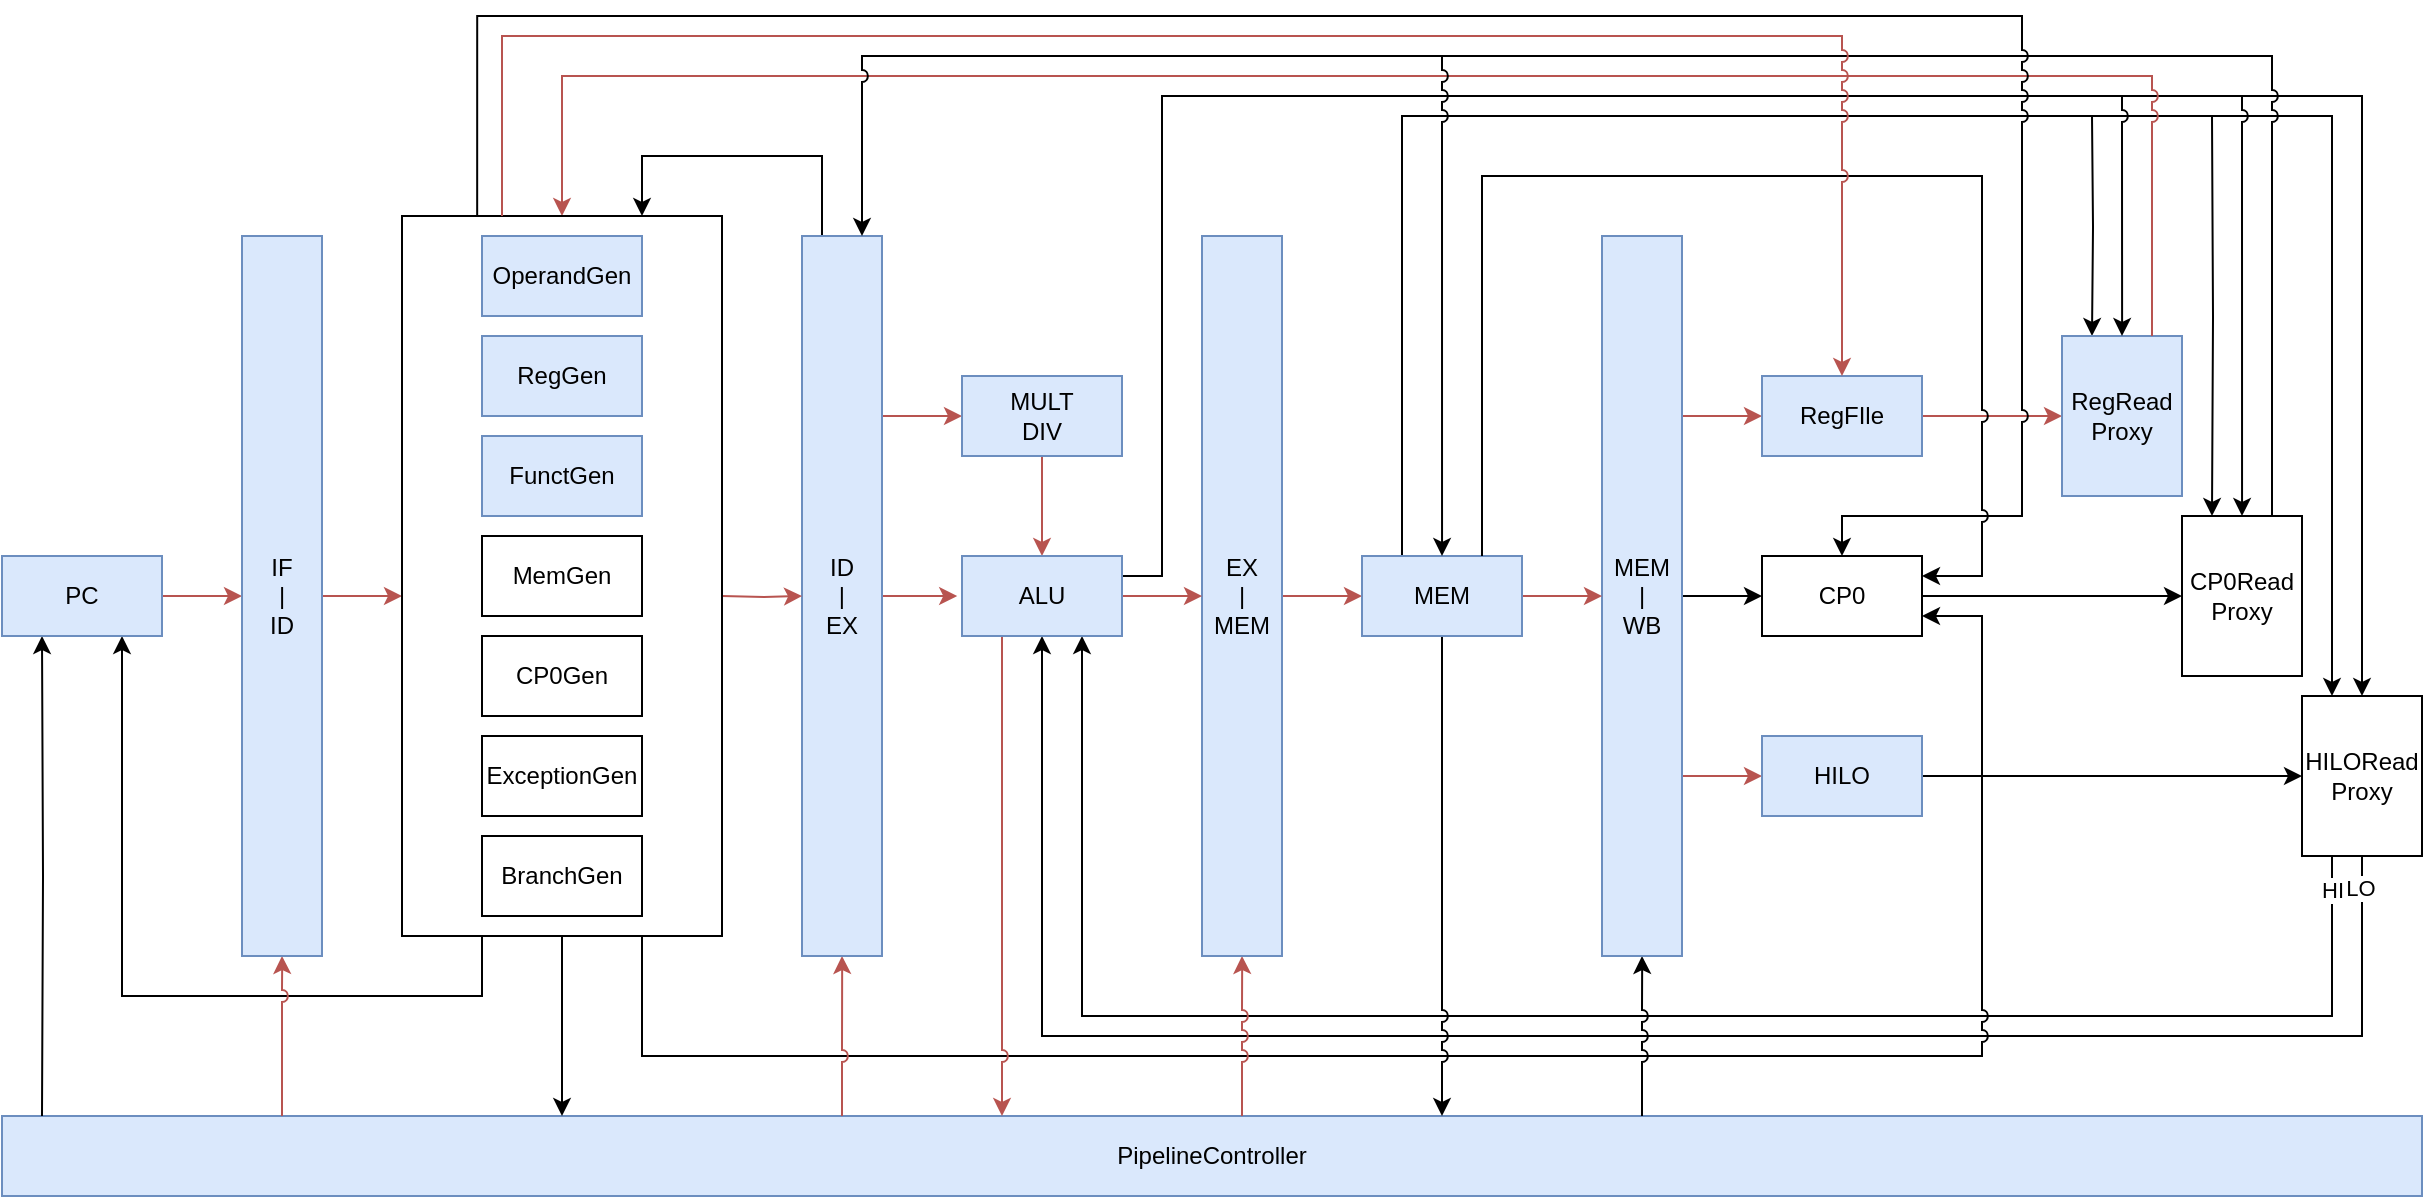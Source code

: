 <mxfile version="14.4.3" type="github">
  <diagram id="Vwi1EXBxK2TPIhp4Lb0i" name="Page-1">
    <mxGraphModel dx="884" dy="743" grid="1" gridSize="10" guides="1" tooltips="1" connect="1" arrows="1" fold="1" page="1" pageScale="1" pageWidth="1654" pageHeight="1169" math="0" shadow="0">
      <root>
        <mxCell id="0" />
        <mxCell id="1" parent="0" />
        <mxCell id="HVTnf8Vjbv1rIwPG2XYA-1" value="" style="endArrow=none;html=1;" parent="1" edge="1">
          <mxGeometry width="50" height="50" relative="1" as="geometry">
            <mxPoint x="1340" y="210" as="sourcePoint" />
            <mxPoint x="1400" y="210" as="targetPoint" />
          </mxGeometry>
        </mxCell>
        <mxCell id="HVTnf8Vjbv1rIwPG2XYA-2" value="" style="endArrow=none;html=1;" parent="1" edge="1">
          <mxGeometry width="50" height="50" relative="1" as="geometry">
            <mxPoint x="1325" y="220" as="sourcePoint" />
            <mxPoint x="1385" y="220" as="targetPoint" />
          </mxGeometry>
        </mxCell>
        <mxCell id="HVTnf8Vjbv1rIwPG2XYA-3" value="" style="endArrow=none;html=1;exitX=1;exitY=0.25;exitDx=0;exitDy=0;jumpStyle=arc;rounded=0;" parent="1" source="HVTnf8Vjbv1rIwPG2XYA-39" edge="1">
          <mxGeometry width="50" height="50" relative="1" as="geometry">
            <mxPoint x="840" y="320" as="sourcePoint" />
            <mxPoint x="1341.333" y="210" as="targetPoint" />
            <Array as="points">
              <mxPoint x="860" y="450" />
              <mxPoint x="860" y="210" />
            </Array>
          </mxGeometry>
        </mxCell>
        <mxCell id="HVTnf8Vjbv1rIwPG2XYA-4" value="" style="endArrow=none;html=1;exitX=0.25;exitY=0;exitDx=0;exitDy=0;rounded=0;" parent="1" source="HVTnf8Vjbv1rIwPG2XYA-42" edge="1">
          <mxGeometry width="50" height="50" relative="1" as="geometry">
            <mxPoint x="975" y="440" as="sourcePoint" />
            <mxPoint x="1325" y="220" as="targetPoint" />
            <Array as="points">
              <mxPoint x="980" y="220" />
            </Array>
          </mxGeometry>
        </mxCell>
        <mxCell id="HVTnf8Vjbv1rIwPG2XYA-5" style="edgeStyle=orthogonalEdgeStyle;rounded=0;orthogonalLoop=1;jettySize=auto;html=1;exitX=0.5;exitY=1;exitDx=0;exitDy=0;entryX=0.5;entryY=1;entryDx=0;entryDy=0;" parent="1" source="HVTnf8Vjbv1rIwPG2XYA-53" target="HVTnf8Vjbv1rIwPG2XYA-39" edge="1">
          <mxGeometry relative="1" as="geometry">
            <Array as="points">
              <mxPoint x="1460" y="680" />
              <mxPoint x="800" y="680" />
            </Array>
          </mxGeometry>
        </mxCell>
        <mxCell id="HVTnf8Vjbv1rIwPG2XYA-6" value="LO" style="edgeLabel;html=1;align=center;verticalAlign=middle;resizable=0;points=[];" parent="HVTnf8Vjbv1rIwPG2XYA-5" vertex="1" connectable="0">
          <mxGeometry x="-0.967" y="-1" relative="1" as="geometry">
            <mxPoint as="offset" />
          </mxGeometry>
        </mxCell>
        <mxCell id="HVTnf8Vjbv1rIwPG2XYA-7" style="edgeStyle=orthogonalEdgeStyle;rounded=0;orthogonalLoop=1;jettySize=auto;html=1;exitX=0.25;exitY=1;exitDx=0;exitDy=0;entryX=0.75;entryY=1;entryDx=0;entryDy=0;" parent="1" source="HVTnf8Vjbv1rIwPG2XYA-53" target="HVTnf8Vjbv1rIwPG2XYA-39" edge="1">
          <mxGeometry relative="1" as="geometry">
            <Array as="points">
              <mxPoint x="1445" y="670" />
              <mxPoint x="820" y="670" />
            </Array>
          </mxGeometry>
        </mxCell>
        <mxCell id="HVTnf8Vjbv1rIwPG2XYA-8" value="HI" style="edgeLabel;html=1;align=center;verticalAlign=middle;resizable=0;points=[];" parent="HVTnf8Vjbv1rIwPG2XYA-7" vertex="1" connectable="0">
          <mxGeometry x="-0.962" relative="1" as="geometry">
            <mxPoint as="offset" />
          </mxGeometry>
        </mxCell>
        <mxCell id="HVTnf8Vjbv1rIwPG2XYA-9" style="edgeStyle=orthogonalEdgeStyle;rounded=0;orthogonalLoop=1;jettySize=auto;html=1;entryX=0.75;entryY=1;entryDx=0;entryDy=0;" parent="1" source="HVTnf8Vjbv1rIwPG2XYA-59" target="HVTnf8Vjbv1rIwPG2XYA-16" edge="1">
          <mxGeometry relative="1" as="geometry">
            <Array as="points">
              <mxPoint x="520" y="660" />
              <mxPoint x="340" y="660" />
            </Array>
            <mxPoint x="500" y="650" as="sourcePoint" />
          </mxGeometry>
        </mxCell>
        <mxCell id="HVTnf8Vjbv1rIwPG2XYA-10" style="edgeStyle=orthogonalEdgeStyle;rounded=0;orthogonalLoop=1;jettySize=auto;html=1;entryX=1;entryY=0.75;entryDx=0;entryDy=0;jumpStyle=arc;" parent="1" source="HVTnf8Vjbv1rIwPG2XYA-59" target="HVTnf8Vjbv1rIwPG2XYA-46" edge="1">
          <mxGeometry relative="1" as="geometry">
            <Array as="points">
              <mxPoint x="600" y="690" />
              <mxPoint x="1270" y="690" />
              <mxPoint x="1270" y="470" />
            </Array>
            <mxPoint x="620" y="670" as="sourcePoint" />
          </mxGeometry>
        </mxCell>
        <mxCell id="HVTnf8Vjbv1rIwPG2XYA-11" style="edgeStyle=orthogonalEdgeStyle;rounded=0;orthogonalLoop=1;jettySize=auto;html=1;jumpStyle=arc;" parent="1" target="HVTnf8Vjbv1rIwPG2XYA-53" edge="1">
          <mxGeometry relative="1" as="geometry">
            <Array as="points">
              <mxPoint x="1460" y="210" />
            </Array>
            <mxPoint x="1400" y="210" as="sourcePoint" />
          </mxGeometry>
        </mxCell>
        <mxCell id="HVTnf8Vjbv1rIwPG2XYA-12" style="edgeStyle=orthogonalEdgeStyle;rounded=0;orthogonalLoop=1;jettySize=auto;html=1;entryX=0.25;entryY=0;entryDx=0;entryDy=0;endFill=1;snapToPoint=0;" parent="1" target="HVTnf8Vjbv1rIwPG2XYA-53" edge="1">
          <mxGeometry relative="1" as="geometry">
            <Array as="points">
              <mxPoint x="1445" y="220" />
            </Array>
            <mxPoint x="1385" y="220" as="sourcePoint" />
          </mxGeometry>
        </mxCell>
        <mxCell id="HVTnf8Vjbv1rIwPG2XYA-13" value="PipelineController" style="rounded=0;whiteSpace=wrap;html=1;direction=south;fillColor=#dae8fc;strokeColor=#6c8ebf;" parent="1" vertex="1">
          <mxGeometry x="280" y="720" width="1210" height="40" as="geometry" />
        </mxCell>
        <mxCell id="HVTnf8Vjbv1rIwPG2XYA-14" style="edgeStyle=orthogonalEdgeStyle;rounded=0;orthogonalLoop=1;jettySize=auto;html=1;exitX=1;exitY=0.5;exitDx=0;exitDy=0;fillColor=#f8cecc;strokeColor=#b85450;" parent="1" source="HVTnf8Vjbv1rIwPG2XYA-16" target="HVTnf8Vjbv1rIwPG2XYA-19" edge="1">
          <mxGeometry relative="1" as="geometry" />
        </mxCell>
        <mxCell id="HVTnf8Vjbv1rIwPG2XYA-15" style="edgeStyle=orthogonalEdgeStyle;rounded=0;orthogonalLoop=1;jettySize=auto;html=1;entryX=0.25;entryY=1;entryDx=0;entryDy=0;" parent="1" target="HVTnf8Vjbv1rIwPG2XYA-16" edge="1">
          <mxGeometry relative="1" as="geometry">
            <mxPoint x="300" y="720.0" as="sourcePoint" />
          </mxGeometry>
        </mxCell>
        <mxCell id="HVTnf8Vjbv1rIwPG2XYA-16" value="PC" style="rounded=0;whiteSpace=wrap;html=1;fillColor=#dae8fc;strokeColor=#6c8ebf;" parent="1" vertex="1">
          <mxGeometry x="280" y="440" width="80" height="40" as="geometry" />
        </mxCell>
        <mxCell id="HVTnf8Vjbv1rIwPG2XYA-17" style="edgeStyle=orthogonalEdgeStyle;rounded=0;orthogonalLoop=1;jettySize=auto;html=1;exitX=1;exitY=0.5;exitDx=0;exitDy=0;entryX=0;entryY=0.5;entryDx=0;entryDy=0;fillColor=#f8cecc;strokeColor=#b85450;" parent="1" source="HVTnf8Vjbv1rIwPG2XYA-19" edge="1">
          <mxGeometry relative="1" as="geometry">
            <mxPoint x="480" y="460.0" as="targetPoint" />
          </mxGeometry>
        </mxCell>
        <mxCell id="HVTnf8Vjbv1rIwPG2XYA-18" style="edgeStyle=orthogonalEdgeStyle;rounded=0;orthogonalLoop=1;jettySize=auto;html=1;entryX=0.5;entryY=1;entryDx=0;entryDy=0;jumpStyle=arc;fillColor=#f8cecc;strokeColor=#b85450;" parent="1" target="HVTnf8Vjbv1rIwPG2XYA-19" edge="1">
          <mxGeometry relative="1" as="geometry">
            <mxPoint x="420" y="720.0" as="sourcePoint" />
          </mxGeometry>
        </mxCell>
        <mxCell id="HVTnf8Vjbv1rIwPG2XYA-19" value="IF&lt;br&gt;|&lt;br&gt;ID" style="rounded=0;whiteSpace=wrap;html=1;fillColor=#dae8fc;strokeColor=#6c8ebf;" parent="1" vertex="1">
          <mxGeometry x="400" y="280" width="40" height="360" as="geometry" />
        </mxCell>
        <mxCell id="HVTnf8Vjbv1rIwPG2XYA-20" style="edgeStyle=orthogonalEdgeStyle;rounded=0;orthogonalLoop=1;jettySize=auto;html=1;exitX=1;exitY=0.25;exitDx=0;exitDy=0;entryX=0;entryY=0.5;entryDx=0;entryDy=0;fillColor=#f8cecc;strokeColor=#b85450;" parent="1" source="HVTnf8Vjbv1rIwPG2XYA-24" target="HVTnf8Vjbv1rIwPG2XYA-36" edge="1">
          <mxGeometry relative="1" as="geometry" />
        </mxCell>
        <mxCell id="HVTnf8Vjbv1rIwPG2XYA-21" style="edgeStyle=orthogonalEdgeStyle;rounded=0;orthogonalLoop=1;jettySize=auto;html=1;exitX=1;exitY=0.5;exitDx=0;exitDy=0;entryX=-0.03;entryY=0.482;entryDx=0;entryDy=0;entryPerimeter=0;fillColor=#f8cecc;strokeColor=#b85450;" parent="1" source="HVTnf8Vjbv1rIwPG2XYA-24" target="HVTnf8Vjbv1rIwPG2XYA-39" edge="1">
          <mxGeometry relative="1" as="geometry" />
        </mxCell>
        <mxCell id="HVTnf8Vjbv1rIwPG2XYA-22" style="edgeStyle=orthogonalEdgeStyle;rounded=0;orthogonalLoop=1;jettySize=auto;html=1;entryX=0.5;entryY=1;entryDx=0;entryDy=0;jumpStyle=arc;fillColor=#f8cecc;strokeColor=#b85450;" parent="1" target="HVTnf8Vjbv1rIwPG2XYA-24" edge="1">
          <mxGeometry relative="1" as="geometry">
            <mxPoint x="700" y="720.0" as="sourcePoint" />
          </mxGeometry>
        </mxCell>
        <mxCell id="HVTnf8Vjbv1rIwPG2XYA-23" style="edgeStyle=orthogonalEdgeStyle;rounded=0;orthogonalLoop=1;jettySize=auto;html=1;exitX=0.25;exitY=0;exitDx=0;exitDy=0;entryX=0.75;entryY=0;entryDx=0;entryDy=0;" parent="1" source="HVTnf8Vjbv1rIwPG2XYA-24" target="HVTnf8Vjbv1rIwPG2XYA-59" edge="1">
          <mxGeometry relative="1" as="geometry">
            <Array as="points">
              <mxPoint x="690" y="240" />
              <mxPoint x="600" y="240" />
            </Array>
            <mxPoint x="620" y="240" as="targetPoint" />
          </mxGeometry>
        </mxCell>
        <mxCell id="HVTnf8Vjbv1rIwPG2XYA-24" value="ID&lt;br&gt;|&lt;br&gt;EX" style="rounded=0;whiteSpace=wrap;html=1;fillColor=#dae8fc;strokeColor=#6c8ebf;" parent="1" vertex="1">
          <mxGeometry x="680" y="280" width="40" height="360" as="geometry" />
        </mxCell>
        <mxCell id="HVTnf8Vjbv1rIwPG2XYA-25" style="edgeStyle=orthogonalEdgeStyle;rounded=0;orthogonalLoop=1;jettySize=auto;html=1;exitX=1;exitY=0.5;exitDx=0;exitDy=0;entryX=0;entryY=0.5;entryDx=0;entryDy=0;fillColor=#f8cecc;strokeColor=#b85450;" parent="1" source="HVTnf8Vjbv1rIwPG2XYA-27" target="HVTnf8Vjbv1rIwPG2XYA-42" edge="1">
          <mxGeometry relative="1" as="geometry" />
        </mxCell>
        <mxCell id="HVTnf8Vjbv1rIwPG2XYA-26" style="edgeStyle=orthogonalEdgeStyle;rounded=0;orthogonalLoop=1;jettySize=auto;html=1;entryX=0.5;entryY=1;entryDx=0;entryDy=0;jumpStyle=arc;fillColor=#f8cecc;strokeColor=#b85450;" parent="1" target="HVTnf8Vjbv1rIwPG2XYA-27" edge="1">
          <mxGeometry relative="1" as="geometry">
            <mxPoint x="900" y="720.0" as="sourcePoint" />
          </mxGeometry>
        </mxCell>
        <mxCell id="HVTnf8Vjbv1rIwPG2XYA-27" value="EX&lt;br&gt;|&lt;br&gt;MEM" style="rounded=0;whiteSpace=wrap;html=1;fillColor=#dae8fc;strokeColor=#6c8ebf;" parent="1" vertex="1">
          <mxGeometry x="880" y="280" width="40" height="360" as="geometry" />
        </mxCell>
        <mxCell id="HVTnf8Vjbv1rIwPG2XYA-28" style="edgeStyle=orthogonalEdgeStyle;rounded=0;orthogonalLoop=1;jettySize=auto;html=1;exitX=1;exitY=0.5;exitDx=0;exitDy=0;entryX=0;entryY=0.5;entryDx=0;entryDy=0;" parent="1" source="HVTnf8Vjbv1rIwPG2XYA-32" target="HVTnf8Vjbv1rIwPG2XYA-46" edge="1">
          <mxGeometry relative="1" as="geometry" />
        </mxCell>
        <mxCell id="HVTnf8Vjbv1rIwPG2XYA-29" style="edgeStyle=orthogonalEdgeStyle;rounded=0;orthogonalLoop=1;jettySize=auto;html=1;exitX=1;exitY=0.25;exitDx=0;exitDy=0;entryX=0;entryY=0.5;entryDx=0;entryDy=0;fillColor=#f8cecc;strokeColor=#b85450;" parent="1" source="HVTnf8Vjbv1rIwPG2XYA-32" target="HVTnf8Vjbv1rIwPG2XYA-44" edge="1">
          <mxGeometry relative="1" as="geometry" />
        </mxCell>
        <mxCell id="HVTnf8Vjbv1rIwPG2XYA-30" style="edgeStyle=orthogonalEdgeStyle;rounded=0;orthogonalLoop=1;jettySize=auto;html=1;exitX=1;exitY=0.75;exitDx=0;exitDy=0;entryX=0;entryY=0.5;entryDx=0;entryDy=0;fillColor=#f8cecc;strokeColor=#b85450;" parent="1" source="HVTnf8Vjbv1rIwPG2XYA-32" target="HVTnf8Vjbv1rIwPG2XYA-48" edge="1">
          <mxGeometry relative="1" as="geometry" />
        </mxCell>
        <mxCell id="HVTnf8Vjbv1rIwPG2XYA-31" style="edgeStyle=orthogonalEdgeStyle;rounded=0;orthogonalLoop=1;jettySize=auto;html=1;entryX=0.5;entryY=1;entryDx=0;entryDy=0;jumpStyle=arc;" parent="1" target="HVTnf8Vjbv1rIwPG2XYA-32" edge="1">
          <mxGeometry relative="1" as="geometry">
            <mxPoint x="1100" y="720.0" as="sourcePoint" />
          </mxGeometry>
        </mxCell>
        <mxCell id="HVTnf8Vjbv1rIwPG2XYA-32" value="MEM&lt;br&gt;|&lt;br&gt;WB" style="rounded=0;whiteSpace=wrap;html=1;fillColor=#dae8fc;strokeColor=#6c8ebf;" parent="1" vertex="1">
          <mxGeometry x="1080" y="280" width="40" height="360" as="geometry" />
        </mxCell>
        <mxCell id="HVTnf8Vjbv1rIwPG2XYA-33" style="edgeStyle=orthogonalEdgeStyle;rounded=0;orthogonalLoop=1;jettySize=auto;html=1;exitX=1;exitY=0.5;exitDx=0;exitDy=0;entryX=0;entryY=0.5;entryDx=0;entryDy=0;fillColor=#f8cecc;strokeColor=#b85450;" parent="1" target="HVTnf8Vjbv1rIwPG2XYA-24" edge="1">
          <mxGeometry relative="1" as="geometry">
            <mxPoint x="640" y="460.0" as="sourcePoint" />
          </mxGeometry>
        </mxCell>
        <mxCell id="HVTnf8Vjbv1rIwPG2XYA-34" style="edgeStyle=orthogonalEdgeStyle;rounded=0;orthogonalLoop=1;jettySize=auto;html=1;exitX=0.5;exitY=1;exitDx=0;exitDy=0;" parent="1" source="HVTnf8Vjbv1rIwPG2XYA-59" edge="1">
          <mxGeometry relative="1" as="geometry">
            <mxPoint x="600" y="660" as="sourcePoint" />
            <mxPoint x="560" y="720.0" as="targetPoint" />
            <Array as="points">
              <mxPoint x="560" y="720" />
            </Array>
          </mxGeometry>
        </mxCell>
        <mxCell id="HVTnf8Vjbv1rIwPG2XYA-35" style="edgeStyle=orthogonalEdgeStyle;rounded=0;orthogonalLoop=1;jettySize=auto;html=1;exitX=0.5;exitY=1;exitDx=0;exitDy=0;entryX=0.5;entryY=0;entryDx=0;entryDy=0;fillColor=#f8cecc;strokeColor=#b85450;" parent="1" source="HVTnf8Vjbv1rIwPG2XYA-36" target="HVTnf8Vjbv1rIwPG2XYA-39" edge="1">
          <mxGeometry relative="1" as="geometry" />
        </mxCell>
        <mxCell id="HVTnf8Vjbv1rIwPG2XYA-36" value="MULT&lt;br&gt;DIV" style="rounded=0;whiteSpace=wrap;html=1;fillColor=#dae8fc;strokeColor=#6c8ebf;" parent="1" vertex="1">
          <mxGeometry x="760" y="350" width="80" height="40" as="geometry" />
        </mxCell>
        <mxCell id="HVTnf8Vjbv1rIwPG2XYA-37" style="edgeStyle=orthogonalEdgeStyle;rounded=0;orthogonalLoop=1;jettySize=auto;html=1;exitX=1;exitY=0.5;exitDx=0;exitDy=0;entryX=0;entryY=0.5;entryDx=0;entryDy=0;fillColor=#f8cecc;strokeColor=#b85450;" parent="1" source="HVTnf8Vjbv1rIwPG2XYA-39" target="HVTnf8Vjbv1rIwPG2XYA-27" edge="1">
          <mxGeometry relative="1" as="geometry" />
        </mxCell>
        <mxCell id="HVTnf8Vjbv1rIwPG2XYA-38" style="edgeStyle=orthogonalEdgeStyle;rounded=0;orthogonalLoop=1;jettySize=auto;html=1;exitX=0.25;exitY=1;exitDx=0;exitDy=0;jumpStyle=arc;fillColor=#f8cecc;strokeColor=#b85450;" parent="1" source="HVTnf8Vjbv1rIwPG2XYA-39" edge="1">
          <mxGeometry relative="1" as="geometry">
            <mxPoint x="780" y="720.0" as="targetPoint" />
          </mxGeometry>
        </mxCell>
        <mxCell id="HVTnf8Vjbv1rIwPG2XYA-39" value="ALU" style="rounded=0;whiteSpace=wrap;html=1;fillColor=#dae8fc;strokeColor=#6c8ebf;" parent="1" vertex="1">
          <mxGeometry x="760" y="440" width="80" height="40" as="geometry" />
        </mxCell>
        <mxCell id="HVTnf8Vjbv1rIwPG2XYA-40" style="edgeStyle=orthogonalEdgeStyle;rounded=0;orthogonalLoop=1;jettySize=auto;html=1;exitX=1;exitY=0.5;exitDx=0;exitDy=0;entryX=0;entryY=0.5;entryDx=0;entryDy=0;fillColor=#f8cecc;strokeColor=#b85450;" parent="1" source="HVTnf8Vjbv1rIwPG2XYA-42" target="HVTnf8Vjbv1rIwPG2XYA-32" edge="1">
          <mxGeometry relative="1" as="geometry" />
        </mxCell>
        <mxCell id="HVTnf8Vjbv1rIwPG2XYA-41" style="edgeStyle=orthogonalEdgeStyle;rounded=0;orthogonalLoop=1;jettySize=auto;html=1;exitX=0.5;exitY=1;exitDx=0;exitDy=0;jumpStyle=arc;" parent="1" source="HVTnf8Vjbv1rIwPG2XYA-42" edge="1">
          <mxGeometry relative="1" as="geometry">
            <mxPoint x="1000" y="720.0" as="targetPoint" />
          </mxGeometry>
        </mxCell>
        <mxCell id="HVTnf8Vjbv1rIwPG2XYA-42" value="MEM" style="rounded=0;whiteSpace=wrap;html=1;fillColor=#dae8fc;strokeColor=#6c8ebf;" parent="1" vertex="1">
          <mxGeometry x="960" y="440" width="80" height="40" as="geometry" />
        </mxCell>
        <mxCell id="HVTnf8Vjbv1rIwPG2XYA-43" style="edgeStyle=orthogonalEdgeStyle;rounded=0;orthogonalLoop=1;jettySize=auto;html=1;exitX=1;exitY=0.5;exitDx=0;exitDy=0;entryX=0;entryY=0.5;entryDx=0;entryDy=0;fillColor=#f8cecc;strokeColor=#b85450;" parent="1" source="HVTnf8Vjbv1rIwPG2XYA-44" target="HVTnf8Vjbv1rIwPG2XYA-50" edge="1">
          <mxGeometry relative="1" as="geometry" />
        </mxCell>
        <mxCell id="HVTnf8Vjbv1rIwPG2XYA-44" value="RegFIle" style="rounded=0;whiteSpace=wrap;html=1;fillColor=#dae8fc;strokeColor=#6c8ebf;" parent="1" vertex="1">
          <mxGeometry x="1160" y="350" width="80" height="40" as="geometry" />
        </mxCell>
        <mxCell id="HVTnf8Vjbv1rIwPG2XYA-45" style="edgeStyle=orthogonalEdgeStyle;rounded=0;orthogonalLoop=1;jettySize=auto;html=1;exitX=1;exitY=0.5;exitDx=0;exitDy=0;entryX=0;entryY=0.5;entryDx=0;entryDy=0;" parent="1" source="HVTnf8Vjbv1rIwPG2XYA-46" target="HVTnf8Vjbv1rIwPG2XYA-52" edge="1">
          <mxGeometry relative="1" as="geometry" />
        </mxCell>
        <mxCell id="HVTnf8Vjbv1rIwPG2XYA-46" value="CP0" style="rounded=0;whiteSpace=wrap;html=1;" parent="1" vertex="1">
          <mxGeometry x="1160" y="440" width="80" height="40" as="geometry" />
        </mxCell>
        <mxCell id="HVTnf8Vjbv1rIwPG2XYA-47" style="edgeStyle=orthogonalEdgeStyle;rounded=0;orthogonalLoop=1;jettySize=auto;html=1;exitX=1;exitY=0.5;exitDx=0;exitDy=0;entryX=0;entryY=0.5;entryDx=0;entryDy=0;" parent="1" source="HVTnf8Vjbv1rIwPG2XYA-48" target="HVTnf8Vjbv1rIwPG2XYA-53" edge="1">
          <mxGeometry relative="1" as="geometry" />
        </mxCell>
        <mxCell id="HVTnf8Vjbv1rIwPG2XYA-48" value="HILO" style="rounded=0;whiteSpace=wrap;html=1;fillColor=#dae8fc;strokeColor=#6c8ebf;" parent="1" vertex="1">
          <mxGeometry x="1160" y="530" width="80" height="40" as="geometry" />
        </mxCell>
        <mxCell id="HVTnf8Vjbv1rIwPG2XYA-49" style="edgeStyle=orthogonalEdgeStyle;rounded=0;orthogonalLoop=1;jettySize=auto;html=1;exitX=0.25;exitY=0;exitDx=0;exitDy=0;entryX=0.25;entryY=0;entryDx=0;entryDy=0;" parent="1" target="HVTnf8Vjbv1rIwPG2XYA-50" edge="1">
          <mxGeometry relative="1" as="geometry">
            <mxPoint x="1325" y="220" as="sourcePoint" />
          </mxGeometry>
        </mxCell>
        <mxCell id="HVTnf8Vjbv1rIwPG2XYA-50" value="RegRead&lt;br&gt;Proxy" style="rounded=0;whiteSpace=wrap;html=1;fillColor=#dae8fc;strokeColor=#6c8ebf;" parent="1" vertex="1">
          <mxGeometry x="1310" y="330" width="60" height="80" as="geometry" />
        </mxCell>
        <mxCell id="HVTnf8Vjbv1rIwPG2XYA-51" style="edgeStyle=orthogonalEdgeStyle;rounded=0;orthogonalLoop=1;jettySize=auto;html=1;exitX=0.25;exitY=0;exitDx=0;exitDy=0;entryX=0.25;entryY=0;entryDx=0;entryDy=0;" parent="1" target="HVTnf8Vjbv1rIwPG2XYA-52" edge="1">
          <mxGeometry relative="1" as="geometry">
            <mxPoint x="1385" y="220" as="sourcePoint" />
          </mxGeometry>
        </mxCell>
        <mxCell id="HVTnf8Vjbv1rIwPG2XYA-52" value="CP0Read&lt;br&gt;Proxy" style="rounded=0;whiteSpace=wrap;html=1;" parent="1" vertex="1">
          <mxGeometry x="1370" y="420" width="60" height="80" as="geometry" />
        </mxCell>
        <mxCell id="HVTnf8Vjbv1rIwPG2XYA-53" value="HILORead&lt;br&gt;Proxy" style="rounded=0;whiteSpace=wrap;html=1;" parent="1" vertex="1">
          <mxGeometry x="1430" y="510" width="60" height="80" as="geometry" />
        </mxCell>
        <mxCell id="HVTnf8Vjbv1rIwPG2XYA-54" style="edgeStyle=orthogonalEdgeStyle;rounded=0;orthogonalLoop=1;jettySize=auto;html=1;exitX=0.5;exitY=0;exitDx=0;exitDy=0;entryX=0.5;entryY=0;entryDx=0;entryDy=0;jumpStyle=arc;" parent="1" target="HVTnf8Vjbv1rIwPG2XYA-50" edge="1">
          <mxGeometry relative="1" as="geometry">
            <mxPoint x="1340" y="210" as="sourcePoint" />
          </mxGeometry>
        </mxCell>
        <mxCell id="HVTnf8Vjbv1rIwPG2XYA-55" style="edgeStyle=orthogonalEdgeStyle;rounded=0;orthogonalLoop=1;jettySize=auto;html=1;exitX=0.5;exitY=0;exitDx=0;exitDy=0;entryX=0.5;entryY=0;entryDx=0;entryDy=0;jumpStyle=arc;" parent="1" target="HVTnf8Vjbv1rIwPG2XYA-52" edge="1">
          <mxGeometry relative="1" as="geometry">
            <mxPoint x="1400" y="210" as="sourcePoint" />
          </mxGeometry>
        </mxCell>
        <mxCell id="HVTnf8Vjbv1rIwPG2XYA-56" style="edgeStyle=orthogonalEdgeStyle;rounded=0;orthogonalLoop=1;jettySize=auto;html=1;exitX=0.75;exitY=0;exitDx=0;exitDy=0;jumpStyle=arc;entryX=0.5;entryY=0;entryDx=0;entryDy=0;fillColor=#f8cecc;strokeColor=#b85450;" parent="1" source="HVTnf8Vjbv1rIwPG2XYA-50" target="HVTnf8Vjbv1rIwPG2XYA-59" edge="1">
          <mxGeometry relative="1" as="geometry">
            <Array as="points">
              <mxPoint x="1355" y="200" />
              <mxPoint x="560" y="200" />
            </Array>
            <mxPoint x="600" y="200" as="targetPoint" />
          </mxGeometry>
        </mxCell>
        <mxCell id="HVTnf8Vjbv1rIwPG2XYA-57" style="edgeStyle=orthogonalEdgeStyle;rounded=0;orthogonalLoop=1;jettySize=auto;html=1;entryX=0.75;entryY=0;entryDx=0;entryDy=0;jumpStyle=arc;" parent="1" target="HVTnf8Vjbv1rIwPG2XYA-24" edge="1">
          <mxGeometry relative="1" as="geometry">
            <Array as="points">
              <mxPoint x="710" y="190" />
            </Array>
            <mxPoint x="1000" y="190" as="sourcePoint" />
          </mxGeometry>
        </mxCell>
        <mxCell id="HVTnf8Vjbv1rIwPG2XYA-58" style="edgeStyle=orthogonalEdgeStyle;rounded=0;orthogonalLoop=1;jettySize=auto;html=1;entryX=0.5;entryY=0;entryDx=0;entryDy=0;jumpStyle=arc;" parent="1" target="HVTnf8Vjbv1rIwPG2XYA-42" edge="1">
          <mxGeometry relative="1" as="geometry">
            <mxPoint x="1000" y="190" as="sourcePoint" />
          </mxGeometry>
        </mxCell>
        <mxCell id="HVTnf8Vjbv1rIwPG2XYA-59" value="&lt;blockquote style=&quot;margin: 0 0 0 40px ; border: none ; padding: 0px&quot;&gt;&lt;/blockquote&gt;" style="rounded=0;whiteSpace=wrap;html=1;align=left;" parent="1" vertex="1">
          <mxGeometry x="480" y="270" width="160" height="360" as="geometry" />
        </mxCell>
        <mxCell id="HVTnf8Vjbv1rIwPG2XYA-60" value="OperandGen" style="rounded=0;whiteSpace=wrap;html=1;fillColor=#dae8fc;strokeColor=#6c8ebf;" parent="1" vertex="1">
          <mxGeometry x="520" y="280" width="80" height="40" as="geometry" />
        </mxCell>
        <mxCell id="HVTnf8Vjbv1rIwPG2XYA-61" value="CP0Gen" style="rounded=0;whiteSpace=wrap;html=1;" parent="1" vertex="1">
          <mxGeometry x="520" y="480" width="80" height="40" as="geometry" />
        </mxCell>
        <mxCell id="HVTnf8Vjbv1rIwPG2XYA-62" value="ExceptionGen" style="rounded=0;whiteSpace=wrap;html=1;" parent="1" vertex="1">
          <mxGeometry x="520" y="530" width="80" height="40" as="geometry" />
        </mxCell>
        <mxCell id="HVTnf8Vjbv1rIwPG2XYA-63" value="FunctGen" style="rounded=0;whiteSpace=wrap;html=1;fillColor=#dae8fc;strokeColor=#6c8ebf;" parent="1" vertex="1">
          <mxGeometry x="520" y="380" width="80" height="40" as="geometry" />
        </mxCell>
        <mxCell id="HVTnf8Vjbv1rIwPG2XYA-64" value="MemGen" style="rounded=0;whiteSpace=wrap;html=1;" parent="1" vertex="1">
          <mxGeometry x="520" y="430" width="80" height="40" as="geometry" />
        </mxCell>
        <mxCell id="HVTnf8Vjbv1rIwPG2XYA-65" value="BranchGen" style="rounded=0;whiteSpace=wrap;html=1;" parent="1" vertex="1">
          <mxGeometry x="520" y="580" width="80" height="40" as="geometry" />
        </mxCell>
        <mxCell id="HVTnf8Vjbv1rIwPG2XYA-66" value="RegGen" style="rounded=0;whiteSpace=wrap;html=1;fillColor=#dae8fc;strokeColor=#6c8ebf;" parent="1" vertex="1">
          <mxGeometry x="520" y="330" width="80" height="40" as="geometry" />
        </mxCell>
        <mxCell id="HVTnf8Vjbv1rIwPG2XYA-67" style="edgeStyle=orthogonalEdgeStyle;rounded=0;orthogonalLoop=1;jettySize=auto;html=1;exitX=0.5;exitY=1;exitDx=0;exitDy=0;" parent="1" source="HVTnf8Vjbv1rIwPG2XYA-59" target="HVTnf8Vjbv1rIwPG2XYA-59" edge="1">
          <mxGeometry x="480" y="270" as="geometry" />
        </mxCell>
        <mxCell id="HVTnf8Vjbv1rIwPG2XYA-68" value="" style="endArrow=none;html=1;entryX=0.75;entryY=0;entryDx=0;entryDy=0;rounded=0;jumpStyle=arc;" parent="1" target="HVTnf8Vjbv1rIwPG2XYA-52" edge="1">
          <mxGeometry width="50" height="50" relative="1" as="geometry">
            <mxPoint x="1000" y="190" as="sourcePoint" />
            <mxPoint x="1220" y="410" as="targetPoint" />
            <Array as="points">
              <mxPoint x="1415" y="190" />
            </Array>
          </mxGeometry>
        </mxCell>
        <mxCell id="HVTnf8Vjbv1rIwPG2XYA-69" style="edgeStyle=orthogonalEdgeStyle;rounded=0;jumpStyle=arc;orthogonalLoop=1;jettySize=auto;html=1;exitX=0.5;exitY=0;exitDx=0;exitDy=0;endFill=1;entryX=0.5;entryY=0;entryDx=0;entryDy=0;" parent="1" target="HVTnf8Vjbv1rIwPG2XYA-46" edge="1">
          <mxGeometry relative="1" as="geometry">
            <mxPoint x="517.585" y="270" as="sourcePoint" />
            <Array as="points">
              <mxPoint x="518" y="170" />
              <mxPoint x="1290" y="170" />
              <mxPoint x="1290" y="420" />
              <mxPoint x="1200" y="420" />
            </Array>
          </mxGeometry>
        </mxCell>
        <mxCell id="HVTnf8Vjbv1rIwPG2XYA-70" style="edgeStyle=orthogonalEdgeStyle;rounded=0;orthogonalLoop=1;jettySize=auto;html=1;exitX=0.75;exitY=0;exitDx=0;exitDy=0;entryX=1;entryY=0.25;entryDx=0;entryDy=0;jumpStyle=arc;" parent="1" source="HVTnf8Vjbv1rIwPG2XYA-42" target="HVTnf8Vjbv1rIwPG2XYA-46" edge="1">
          <mxGeometry relative="1" as="geometry">
            <Array as="points">
              <mxPoint x="1020" y="250" />
              <mxPoint x="1270" y="250" />
              <mxPoint x="1270" y="450" />
            </Array>
          </mxGeometry>
        </mxCell>
        <mxCell id="HVTnf8Vjbv1rIwPG2XYA-71" style="edgeStyle=orthogonalEdgeStyle;rounded=0;jumpStyle=arc;orthogonalLoop=1;jettySize=auto;html=1;entryX=0.5;entryY=0;entryDx=0;entryDy=0;endFill=1;fillColor=#f8cecc;strokeColor=#b85450;" parent="1" target="HVTnf8Vjbv1rIwPG2XYA-44" edge="1">
          <mxGeometry relative="1" as="geometry">
            <mxPoint x="530" y="270" as="sourcePoint" />
            <Array as="points">
              <mxPoint x="530" y="270" />
              <mxPoint x="530" y="180" />
              <mxPoint x="1200" y="180" />
            </Array>
          </mxGeometry>
        </mxCell>
      </root>
    </mxGraphModel>
  </diagram>
</mxfile>

